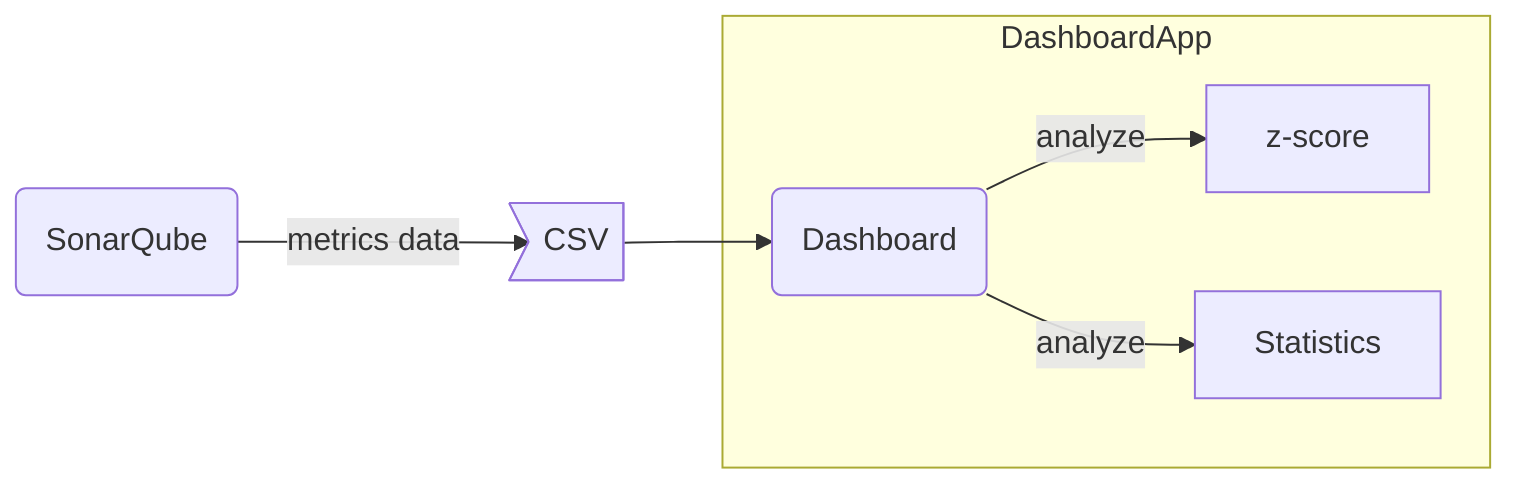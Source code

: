 graph LR
    SONARQUBE(SonarQube) --> |metrics data| CSV>CSV]
    CSV --> DASHBOARD(Dashboard)
    subgraph DashboardApp
        DASHBOARD --> |analyze| Z-SCORE[z-score]
        DASHBOARD --> |analyze| STATISTICS[Statistics]
    end